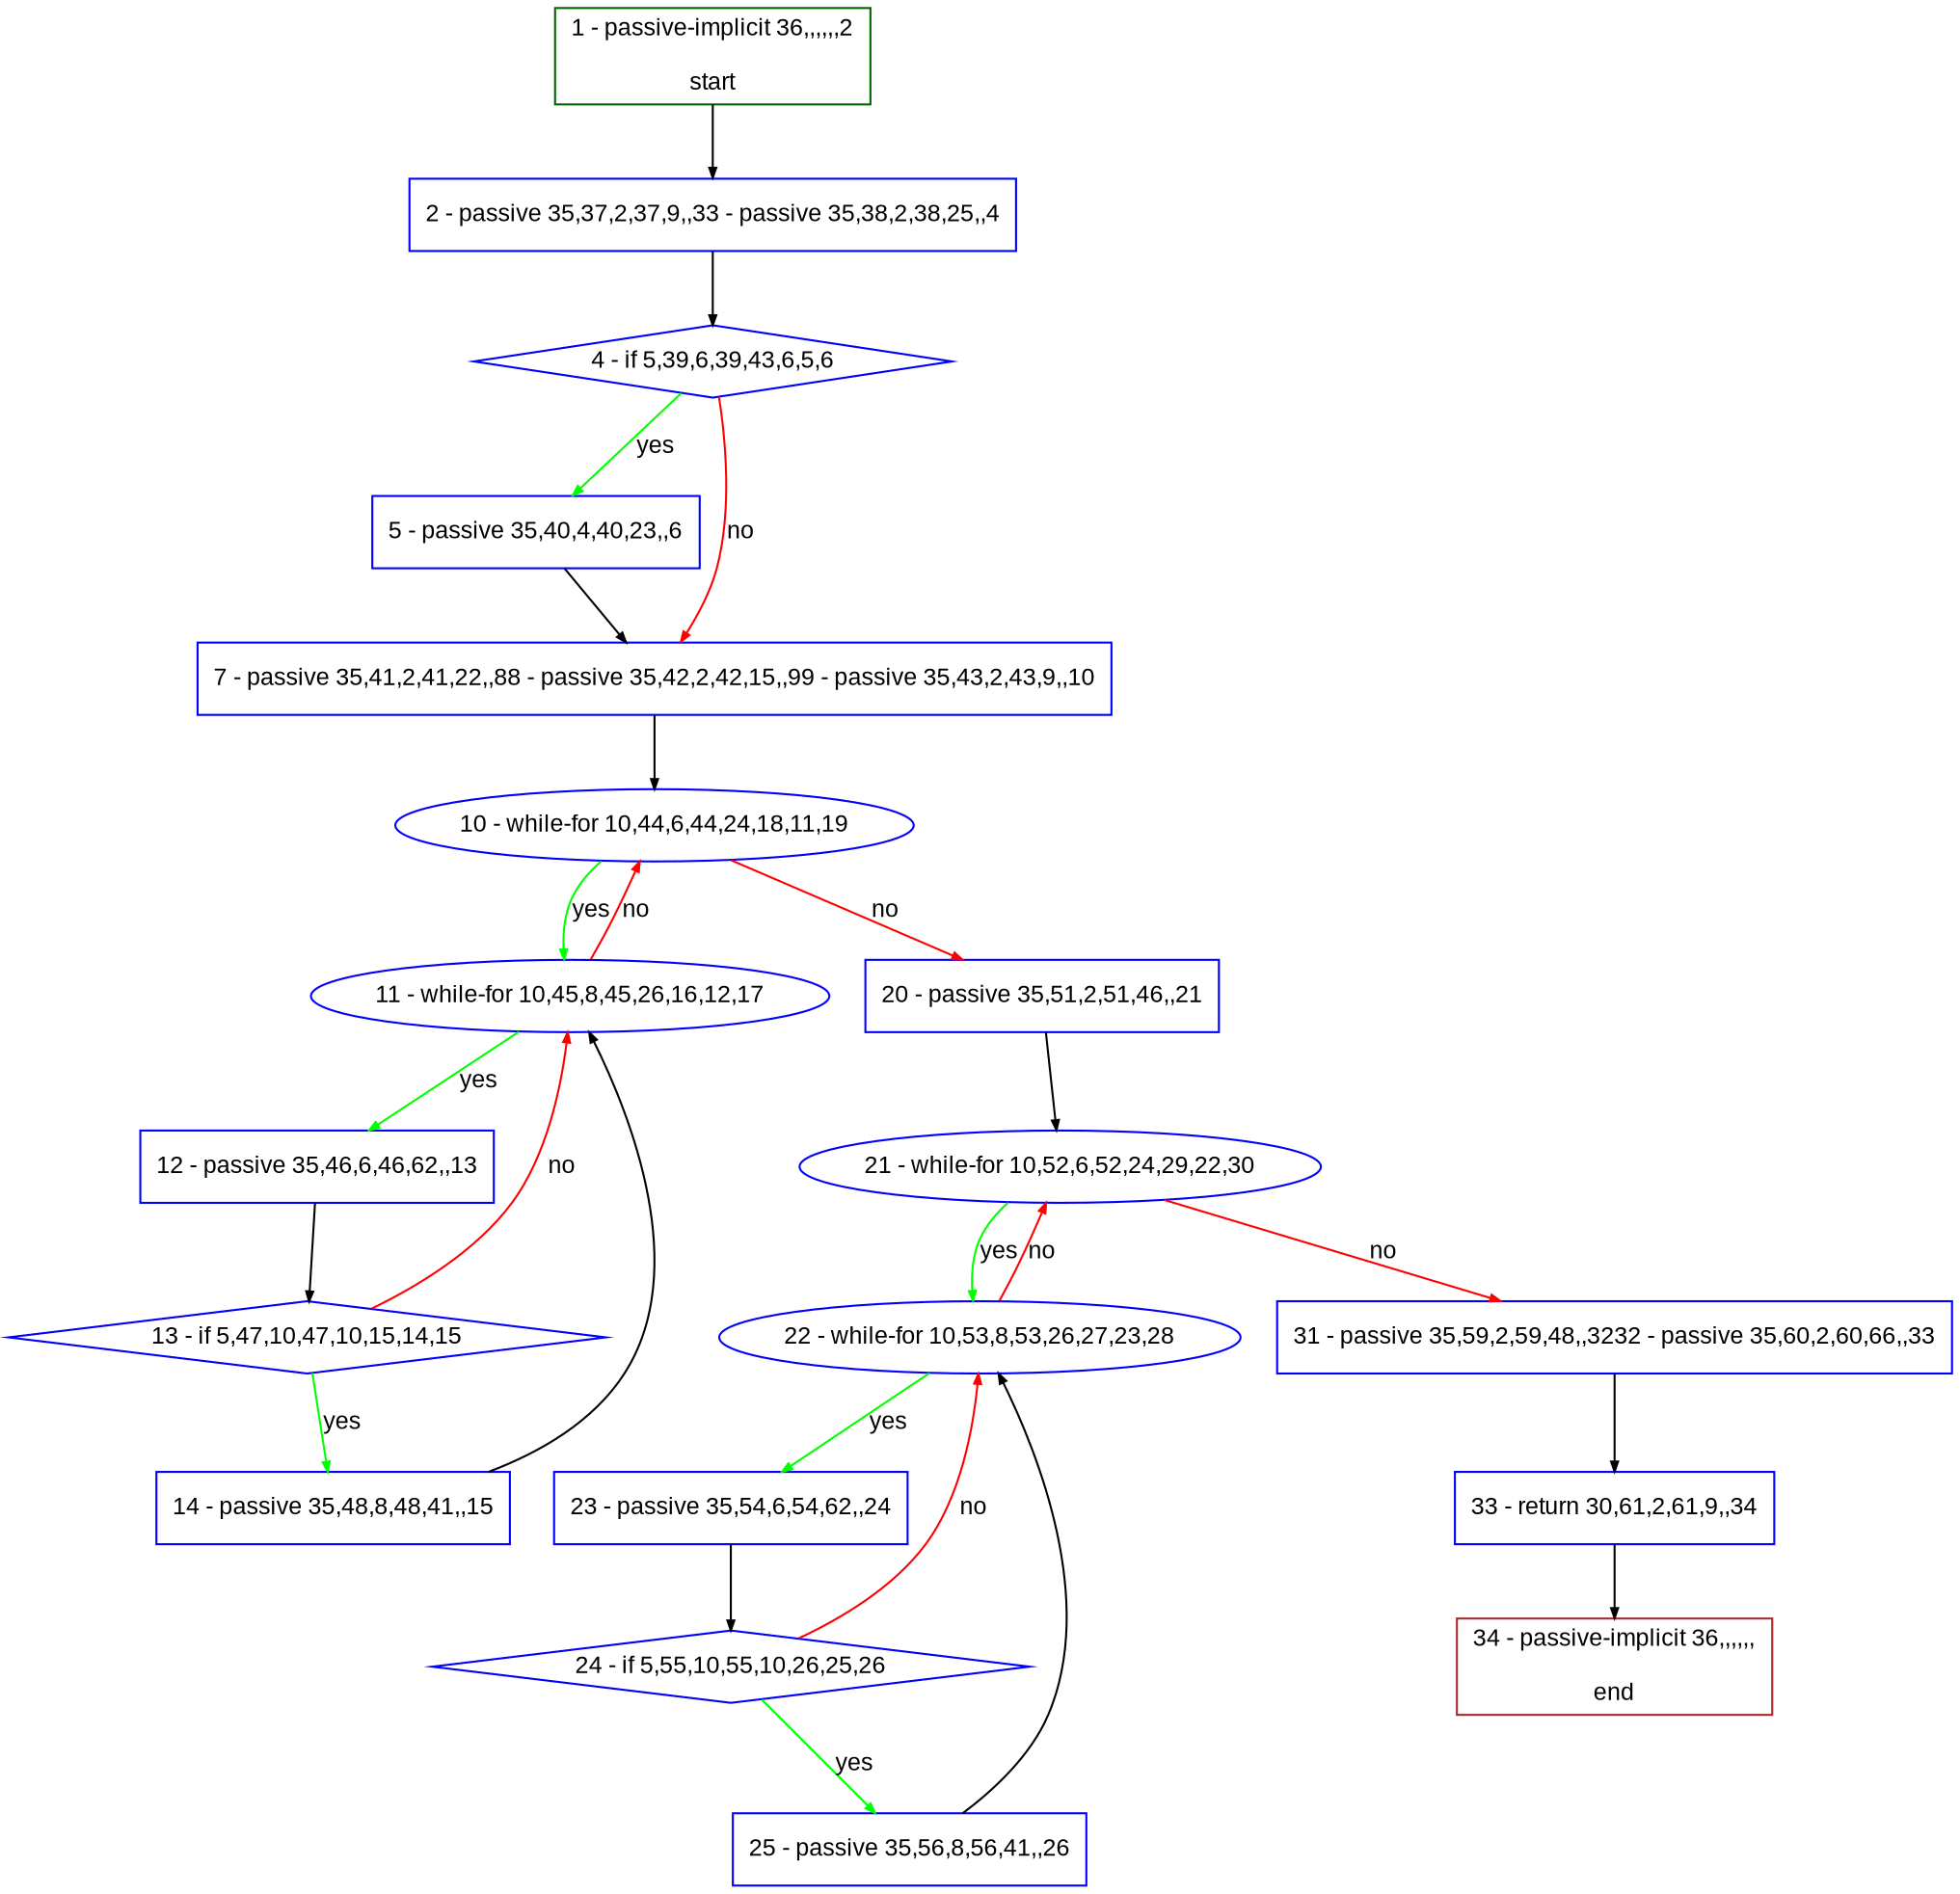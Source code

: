 digraph "" {
  graph [pack="true", label="", fontsize="12", packmode="clust", fontname="Arial", fillcolor="#FFFFCC", bgcolor="white", style="rounded,filled", compound="true"];
  node [node_initialized="no", label="", color="grey", fontsize="12", fillcolor="white", fontname="Arial", style="filled", shape="rectangle", compound="true", fixedsize="false"];
  edge [fontcolor="black", arrowhead="normal", arrowtail="none", arrowsize="0.5", ltail="", label="", color="black", fontsize="12", lhead="", fontname="Arial", dir="forward", compound="true"];
  __N1 [label="2 - passive 35,37,2,37,9,,33 - passive 35,38,2,38,25,,4", color="#0000ff", fillcolor="#ffffff", style="filled", shape="box"];
  __N2 [label="1 - passive-implicit 36,,,,,,2\n\nstart", color="#006400", fillcolor="#ffffff", style="filled", shape="box"];
  __N3 [label="4 - if 5,39,6,39,43,6,5,6", color="#0000ff", fillcolor="#ffffff", style="filled", shape="diamond"];
  __N4 [label="5 - passive 35,40,4,40,23,,6", color="#0000ff", fillcolor="#ffffff", style="filled", shape="box"];
  __N5 [label="7 - passive 35,41,2,41,22,,88 - passive 35,42,2,42,15,,99 - passive 35,43,2,43,9,,10", color="#0000ff", fillcolor="#ffffff", style="filled", shape="box"];
  __N6 [label="10 - while-for 10,44,6,44,24,18,11,19", color="#0000ff", fillcolor="#ffffff", style="filled", shape="oval"];
  __N7 [label="11 - while-for 10,45,8,45,26,16,12,17", color="#0000ff", fillcolor="#ffffff", style="filled", shape="oval"];
  __N8 [label="20 - passive 35,51,2,51,46,,21", color="#0000ff", fillcolor="#ffffff", style="filled", shape="box"];
  __N9 [label="12 - passive 35,46,6,46,62,,13", color="#0000ff", fillcolor="#ffffff", style="filled", shape="box"];
  __N10 [label="13 - if 5,47,10,47,10,15,14,15", color="#0000ff", fillcolor="#ffffff", style="filled", shape="diamond"];
  __N11 [label="14 - passive 35,48,8,48,41,,15", color="#0000ff", fillcolor="#ffffff", style="filled", shape="box"];
  __N12 [label="21 - while-for 10,52,6,52,24,29,22,30", color="#0000ff", fillcolor="#ffffff", style="filled", shape="oval"];
  __N13 [label="22 - while-for 10,53,8,53,26,27,23,28", color="#0000ff", fillcolor="#ffffff", style="filled", shape="oval"];
  __N14 [label="31 - passive 35,59,2,59,48,,3232 - passive 35,60,2,60,66,,33", color="#0000ff", fillcolor="#ffffff", style="filled", shape="box"];
  __N15 [label="23 - passive 35,54,6,54,62,,24", color="#0000ff", fillcolor="#ffffff", style="filled", shape="box"];
  __N16 [label="24 - if 5,55,10,55,10,26,25,26", color="#0000ff", fillcolor="#ffffff", style="filled", shape="diamond"];
  __N17 [label="25 - passive 35,56,8,56,41,,26", color="#0000ff", fillcolor="#ffffff", style="filled", shape="box"];
  __N18 [label="33 - return 30,61,2,61,9,,34", color="#0000ff", fillcolor="#ffffff", style="filled", shape="box"];
  __N19 [label="34 - passive-implicit 36,,,,,,\n\nend", color="#a52a2a", fillcolor="#ffffff", style="filled", shape="box"];
  __N2 -> __N1 [arrowhead="normal", arrowtail="none", color="#000000", label="", dir="forward"];
  __N1 -> __N3 [arrowhead="normal", arrowtail="none", color="#000000", label="", dir="forward"];
  __N3 -> __N4 [arrowhead="normal", arrowtail="none", color="#00ff00", label="yes", dir="forward"];
  __N3 -> __N5 [arrowhead="normal", arrowtail="none", color="#ff0000", label="no", dir="forward"];
  __N4 -> __N5 [arrowhead="normal", arrowtail="none", color="#000000", label="", dir="forward"];
  __N5 -> __N6 [arrowhead="normal", arrowtail="none", color="#000000", label="", dir="forward"];
  __N6 -> __N7 [arrowhead="normal", arrowtail="none", color="#00ff00", label="yes", dir="forward"];
  __N7 -> __N6 [arrowhead="normal", arrowtail="none", color="#ff0000", label="no", dir="forward"];
  __N6 -> __N8 [arrowhead="normal", arrowtail="none", color="#ff0000", label="no", dir="forward"];
  __N7 -> __N9 [arrowhead="normal", arrowtail="none", color="#00ff00", label="yes", dir="forward"];
  __N9 -> __N10 [arrowhead="normal", arrowtail="none", color="#000000", label="", dir="forward"];
  __N10 -> __N7 [arrowhead="normal", arrowtail="none", color="#ff0000", label="no", dir="forward"];
  __N10 -> __N11 [arrowhead="normal", arrowtail="none", color="#00ff00", label="yes", dir="forward"];
  __N11 -> __N7 [arrowhead="normal", arrowtail="none", color="#000000", label="", dir="forward"];
  __N8 -> __N12 [arrowhead="normal", arrowtail="none", color="#000000", label="", dir="forward"];
  __N12 -> __N13 [arrowhead="normal", arrowtail="none", color="#00ff00", label="yes", dir="forward"];
  __N13 -> __N12 [arrowhead="normal", arrowtail="none", color="#ff0000", label="no", dir="forward"];
  __N12 -> __N14 [arrowhead="normal", arrowtail="none", color="#ff0000", label="no", dir="forward"];
  __N13 -> __N15 [arrowhead="normal", arrowtail="none", color="#00ff00", label="yes", dir="forward"];
  __N15 -> __N16 [arrowhead="normal", arrowtail="none", color="#000000", label="", dir="forward"];
  __N16 -> __N13 [arrowhead="normal", arrowtail="none", color="#ff0000", label="no", dir="forward"];
  __N16 -> __N17 [arrowhead="normal", arrowtail="none", color="#00ff00", label="yes", dir="forward"];
  __N17 -> __N13 [arrowhead="normal", arrowtail="none", color="#000000", label="", dir="forward"];
  __N14 -> __N18 [arrowhead="normal", arrowtail="none", color="#000000", label="", dir="forward"];
  __N18 -> __N19 [arrowhead="normal", arrowtail="none", color="#000000", label="", dir="forward"];
}
